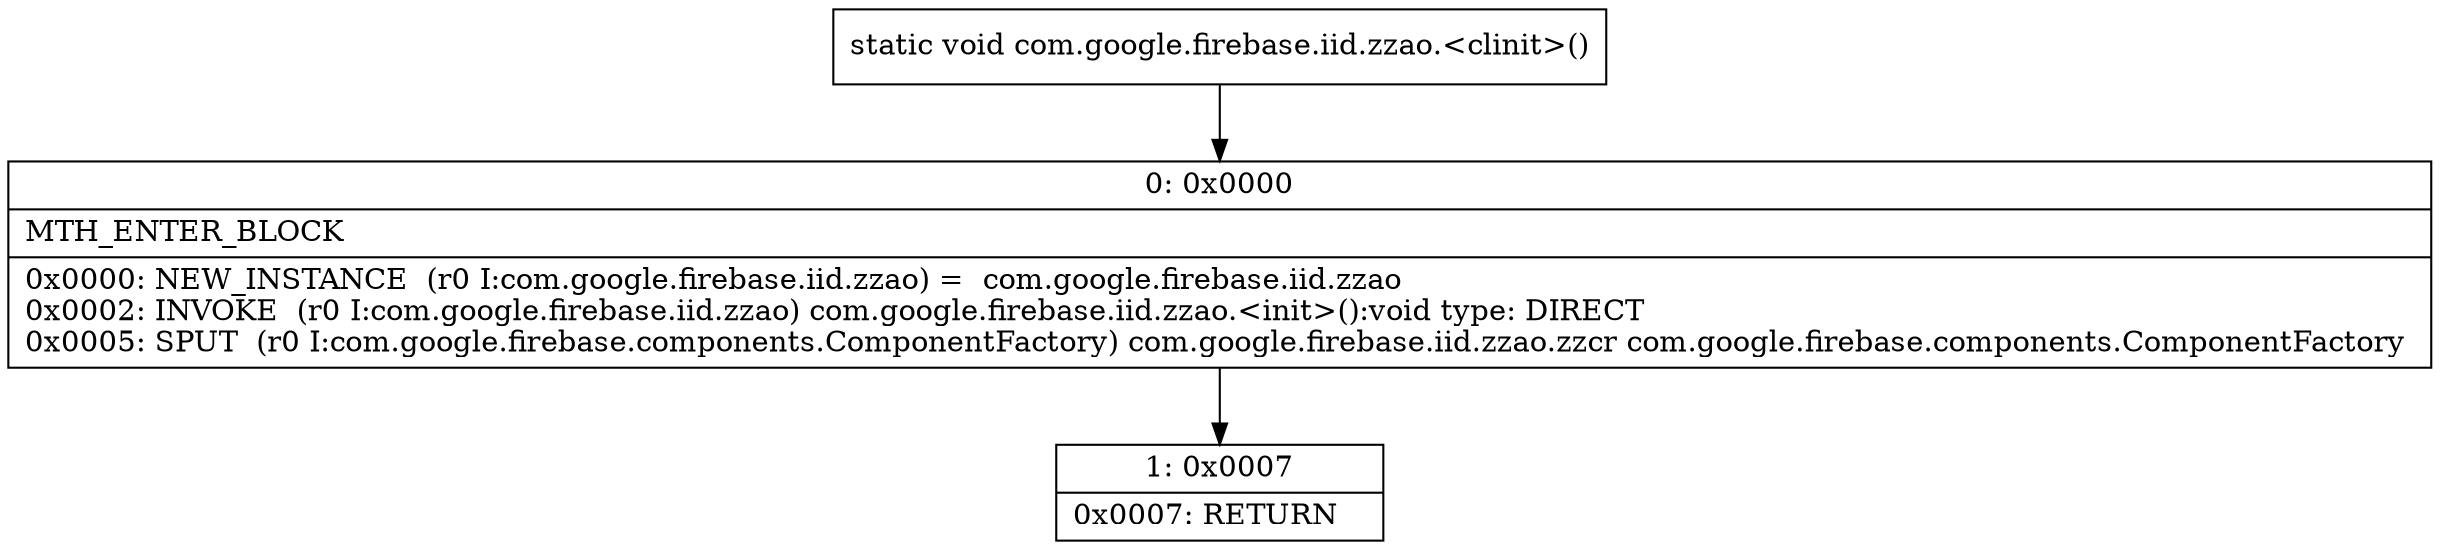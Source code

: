 digraph "CFG forcom.google.firebase.iid.zzao.\<clinit\>()V" {
Node_0 [shape=record,label="{0\:\ 0x0000|MTH_ENTER_BLOCK\l|0x0000: NEW_INSTANCE  (r0 I:com.google.firebase.iid.zzao) =  com.google.firebase.iid.zzao \l0x0002: INVOKE  (r0 I:com.google.firebase.iid.zzao) com.google.firebase.iid.zzao.\<init\>():void type: DIRECT \l0x0005: SPUT  (r0 I:com.google.firebase.components.ComponentFactory) com.google.firebase.iid.zzao.zzcr com.google.firebase.components.ComponentFactory \l}"];
Node_1 [shape=record,label="{1\:\ 0x0007|0x0007: RETURN   \l}"];
MethodNode[shape=record,label="{static void com.google.firebase.iid.zzao.\<clinit\>() }"];
MethodNode -> Node_0;
Node_0 -> Node_1;
}

